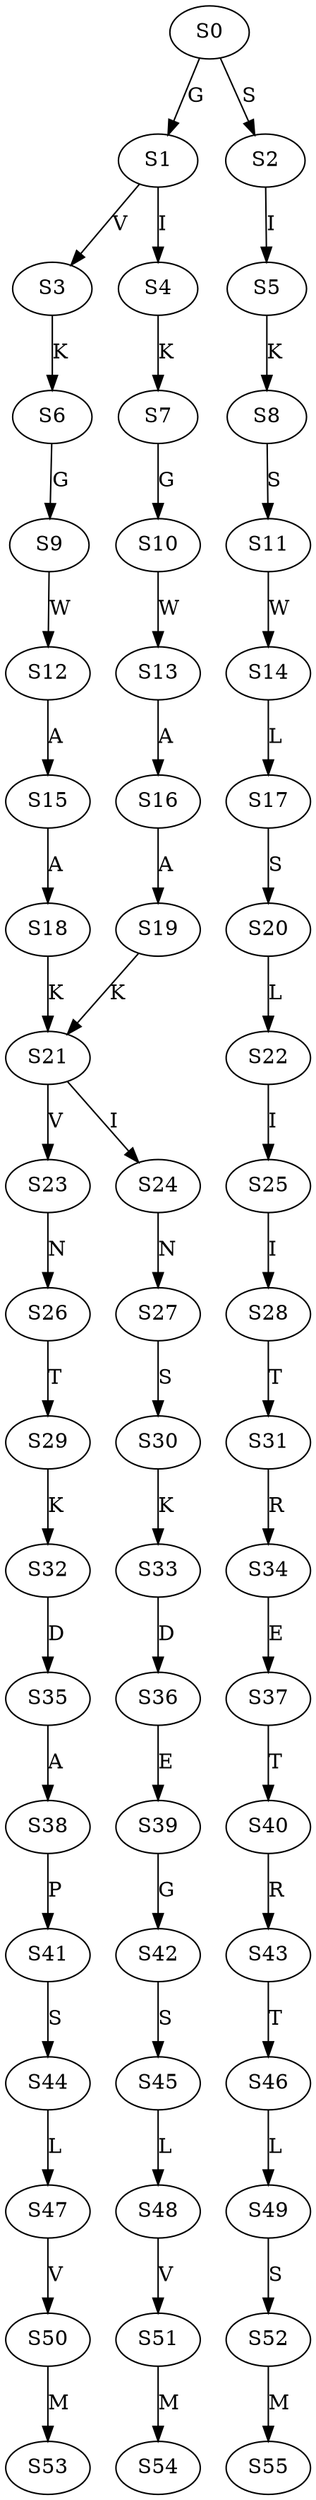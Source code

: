 strict digraph  {
	S0 -> S1 [ label = G ];
	S0 -> S2 [ label = S ];
	S1 -> S3 [ label = V ];
	S1 -> S4 [ label = I ];
	S2 -> S5 [ label = I ];
	S3 -> S6 [ label = K ];
	S4 -> S7 [ label = K ];
	S5 -> S8 [ label = K ];
	S6 -> S9 [ label = G ];
	S7 -> S10 [ label = G ];
	S8 -> S11 [ label = S ];
	S9 -> S12 [ label = W ];
	S10 -> S13 [ label = W ];
	S11 -> S14 [ label = W ];
	S12 -> S15 [ label = A ];
	S13 -> S16 [ label = A ];
	S14 -> S17 [ label = L ];
	S15 -> S18 [ label = A ];
	S16 -> S19 [ label = A ];
	S17 -> S20 [ label = S ];
	S18 -> S21 [ label = K ];
	S19 -> S21 [ label = K ];
	S20 -> S22 [ label = L ];
	S21 -> S23 [ label = V ];
	S21 -> S24 [ label = I ];
	S22 -> S25 [ label = I ];
	S23 -> S26 [ label = N ];
	S24 -> S27 [ label = N ];
	S25 -> S28 [ label = I ];
	S26 -> S29 [ label = T ];
	S27 -> S30 [ label = S ];
	S28 -> S31 [ label = T ];
	S29 -> S32 [ label = K ];
	S30 -> S33 [ label = K ];
	S31 -> S34 [ label = R ];
	S32 -> S35 [ label = D ];
	S33 -> S36 [ label = D ];
	S34 -> S37 [ label = E ];
	S35 -> S38 [ label = A ];
	S36 -> S39 [ label = E ];
	S37 -> S40 [ label = T ];
	S38 -> S41 [ label = P ];
	S39 -> S42 [ label = G ];
	S40 -> S43 [ label = R ];
	S41 -> S44 [ label = S ];
	S42 -> S45 [ label = S ];
	S43 -> S46 [ label = T ];
	S44 -> S47 [ label = L ];
	S45 -> S48 [ label = L ];
	S46 -> S49 [ label = L ];
	S47 -> S50 [ label = V ];
	S48 -> S51 [ label = V ];
	S49 -> S52 [ label = S ];
	S50 -> S53 [ label = M ];
	S51 -> S54 [ label = M ];
	S52 -> S55 [ label = M ];
}
